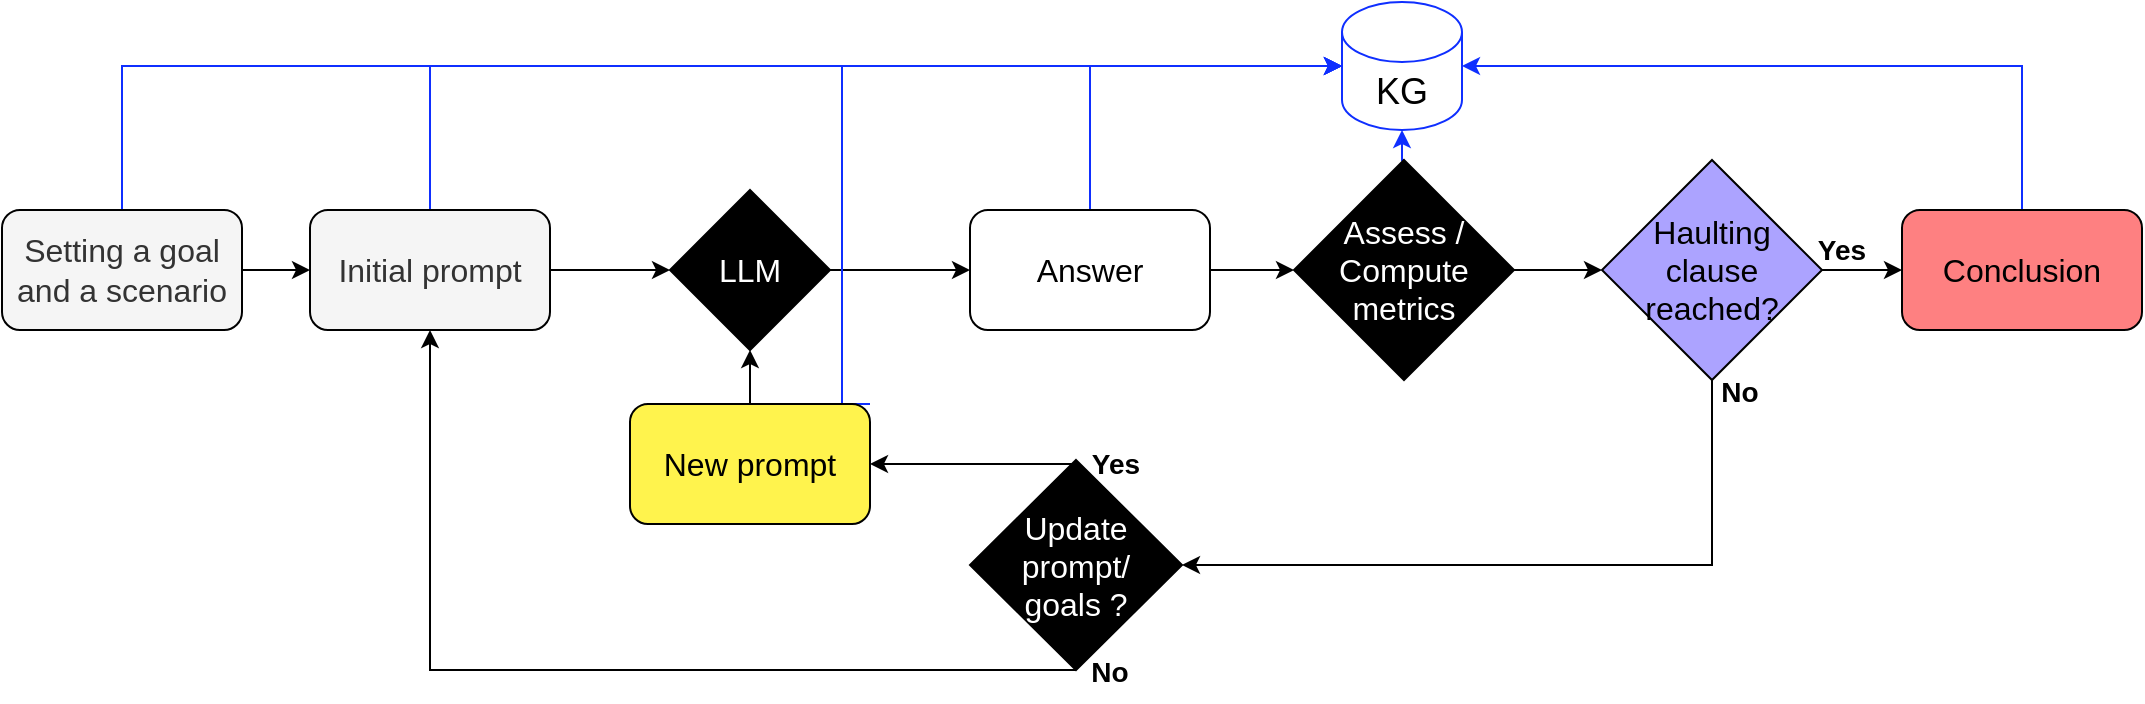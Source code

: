 <mxfile version="21.1.2" type="device">
  <diagram name="Page-1" id="63do4BFvybDnQlAOi2Kh">
    <mxGraphModel dx="1200" dy="775" grid="1" gridSize="10" guides="1" tooltips="1" connect="1" arrows="1" fold="1" page="1" pageScale="1" pageWidth="1169" pageHeight="827" math="0" shadow="0">
      <root>
        <mxCell id="0" />
        <mxCell id="1" parent="0" />
        <mxCell id="ftBcJTYbdqsISM8qQQzO-4" style="edgeStyle=orthogonalEdgeStyle;rounded=0;orthogonalLoop=1;jettySize=auto;html=1;exitX=1;exitY=0.5;exitDx=0;exitDy=0;entryX=0;entryY=0.5;entryDx=0;entryDy=0;" parent="1" source="ftBcJTYbdqsISM8qQQzO-1" target="ftBcJTYbdqsISM8qQQzO-3" edge="1">
          <mxGeometry relative="1" as="geometry" />
        </mxCell>
        <mxCell id="h9zxGiBtYyHg93PIxB3k-9" style="edgeStyle=orthogonalEdgeStyle;rounded=0;orthogonalLoop=1;jettySize=auto;html=1;exitX=0.5;exitY=0;exitDx=0;exitDy=0;entryX=0;entryY=0.5;entryDx=0;entryDy=0;entryPerimeter=0;strokeColor=#0F2FFF;" edge="1" parent="1" source="ftBcJTYbdqsISM8qQQzO-1" target="ftBcJTYbdqsISM8qQQzO-8">
          <mxGeometry relative="1" as="geometry" />
        </mxCell>
        <mxCell id="ftBcJTYbdqsISM8qQQzO-1" value="&lt;font style=&quot;font-size: 16px;&quot;&gt;Initial prompt&lt;/font&gt;" style="rounded=1;whiteSpace=wrap;html=1;fillColor=#f5f5f5;strokeColor=#000000;fontColor=#333333;" parent="1" vertex="1">
          <mxGeometry x="162" y="124" width="120" height="60" as="geometry" />
        </mxCell>
        <mxCell id="ftBcJTYbdqsISM8qQQzO-6" style="edgeStyle=orthogonalEdgeStyle;rounded=0;orthogonalLoop=1;jettySize=auto;html=1;entryX=0;entryY=0.5;entryDx=0;entryDy=0;" parent="1" source="ftBcJTYbdqsISM8qQQzO-3" target="ftBcJTYbdqsISM8qQQzO-5" edge="1">
          <mxGeometry relative="1" as="geometry" />
        </mxCell>
        <mxCell id="ftBcJTYbdqsISM8qQQzO-3" value="&lt;font style=&quot;font-size: 16px;&quot;&gt;LLM&lt;/font&gt;" style="rhombus;whiteSpace=wrap;html=1;fillColor=#000000;fontColor=#FFFFFF;" parent="1" vertex="1">
          <mxGeometry x="342" y="114" width="80" height="80" as="geometry" />
        </mxCell>
        <mxCell id="ftBcJTYbdqsISM8qQQzO-11" style="edgeStyle=orthogonalEdgeStyle;rounded=0;orthogonalLoop=1;jettySize=auto;html=1;entryX=0;entryY=0.5;entryDx=0;entryDy=0;" parent="1" source="ftBcJTYbdqsISM8qQQzO-5" target="ftBcJTYbdqsISM8qQQzO-10" edge="1">
          <mxGeometry relative="1" as="geometry" />
        </mxCell>
        <mxCell id="ftBcJTYbdqsISM8qQQzO-12" style="edgeStyle=orthogonalEdgeStyle;rounded=0;orthogonalLoop=1;jettySize=auto;html=1;exitX=0.5;exitY=0;exitDx=0;exitDy=0;entryX=0;entryY=0.5;entryDx=0;entryDy=0;entryPerimeter=0;strokeColor=#0F2FFF;" parent="1" source="ftBcJTYbdqsISM8qQQzO-5" target="ftBcJTYbdqsISM8qQQzO-8" edge="1">
          <mxGeometry relative="1" as="geometry" />
        </mxCell>
        <mxCell id="ftBcJTYbdqsISM8qQQzO-5" value="&lt;font style=&quot;font-size: 16px;&quot;&gt;Answer&lt;/font&gt;" style="rounded=1;whiteSpace=wrap;html=1;" parent="1" vertex="1">
          <mxGeometry x="492" y="124" width="120" height="60" as="geometry" />
        </mxCell>
        <mxCell id="ftBcJTYbdqsISM8qQQzO-8" value="&lt;span style=&quot;font-size: 18px;&quot;&gt;KG&lt;/span&gt;" style="shape=cylinder3;whiteSpace=wrap;html=1;boundedLbl=1;backgroundOutline=1;size=15;fillColor=#FFFFFF;strokeColor=#0F2FFF;" parent="1" vertex="1">
          <mxGeometry x="678" y="20" width="60" height="64" as="geometry" />
        </mxCell>
        <mxCell id="ftBcJTYbdqsISM8qQQzO-13" style="edgeStyle=orthogonalEdgeStyle;rounded=0;orthogonalLoop=1;jettySize=auto;html=1;exitX=0.5;exitY=0;exitDx=0;exitDy=0;entryX=0.5;entryY=1;entryDx=0;entryDy=0;entryPerimeter=0;strokeColor=#0F2FFF;" parent="1" source="ftBcJTYbdqsISM8qQQzO-10" target="ftBcJTYbdqsISM8qQQzO-8" edge="1">
          <mxGeometry relative="1" as="geometry" />
        </mxCell>
        <mxCell id="ftBcJTYbdqsISM8qQQzO-17" style="edgeStyle=orthogonalEdgeStyle;rounded=0;orthogonalLoop=1;jettySize=auto;html=1;exitX=1;exitY=0.5;exitDx=0;exitDy=0;entryX=0;entryY=0.5;entryDx=0;entryDy=0;" parent="1" source="ftBcJTYbdqsISM8qQQzO-10" target="ftBcJTYbdqsISM8qQQzO-16" edge="1">
          <mxGeometry relative="1" as="geometry" />
        </mxCell>
        <mxCell id="ftBcJTYbdqsISM8qQQzO-10" value="&lt;font style=&quot;font-size: 16px;&quot;&gt;Assess /&lt;br&gt;Compute metrics&lt;/font&gt;" style="rhombus;whiteSpace=wrap;html=1;fillColor=#000000;fontColor=#FFFFFF;" parent="1" vertex="1">
          <mxGeometry x="654" y="99" width="110" height="110" as="geometry" />
        </mxCell>
        <mxCell id="ftBcJTYbdqsISM8qQQzO-26" style="edgeStyle=orthogonalEdgeStyle;rounded=0;orthogonalLoop=1;jettySize=auto;html=1;exitX=0.5;exitY=1;exitDx=0;exitDy=0;entryX=1;entryY=0.5;entryDx=0;entryDy=0;" parent="1" source="ftBcJTYbdqsISM8qQQzO-16" target="ftBcJTYbdqsISM8qQQzO-21" edge="1">
          <mxGeometry relative="1" as="geometry" />
        </mxCell>
        <mxCell id="ftBcJTYbdqsISM8qQQzO-31" style="edgeStyle=orthogonalEdgeStyle;rounded=0;orthogonalLoop=1;jettySize=auto;html=1;exitX=1;exitY=0.5;exitDx=0;exitDy=0;entryX=0;entryY=0.5;entryDx=0;entryDy=0;" parent="1" source="ftBcJTYbdqsISM8qQQzO-16" target="ftBcJTYbdqsISM8qQQzO-30" edge="1">
          <mxGeometry relative="1" as="geometry" />
        </mxCell>
        <mxCell id="ftBcJTYbdqsISM8qQQzO-16" value="Haulting clause reached?" style="rhombus;whiteSpace=wrap;html=1;fontSize=16;fillColor=#ACA3FF;strokeColor=#000000;" parent="1" vertex="1">
          <mxGeometry x="808" y="99" width="110" height="110" as="geometry" />
        </mxCell>
        <mxCell id="ftBcJTYbdqsISM8qQQzO-18" value="Yes" style="text;html=1;strokeColor=none;fillColor=none;align=center;verticalAlign=middle;whiteSpace=wrap;rounded=0;fontStyle=1;fontSize=14;" parent="1" vertex="1">
          <mxGeometry x="908" y="129" width="40" height="30" as="geometry" />
        </mxCell>
        <mxCell id="ftBcJTYbdqsISM8qQQzO-20" value="No" style="text;html=1;strokeColor=none;fillColor=none;align=center;verticalAlign=middle;whiteSpace=wrap;rounded=0;fontSize=14;fontStyle=1" parent="1" vertex="1">
          <mxGeometry x="857" y="200" width="40" height="30" as="geometry" />
        </mxCell>
        <mxCell id="h9zxGiBtYyHg93PIxB3k-5" style="edgeStyle=orthogonalEdgeStyle;rounded=0;orthogonalLoop=1;jettySize=auto;html=1;exitX=0.5;exitY=0;exitDx=0;exitDy=0;entryX=1;entryY=0.5;entryDx=0;entryDy=0;" edge="1" parent="1" source="ftBcJTYbdqsISM8qQQzO-21" target="ftBcJTYbdqsISM8qQQzO-22">
          <mxGeometry relative="1" as="geometry">
            <Array as="points">
              <mxPoint x="512" y="251" />
              <mxPoint x="512" y="251" />
            </Array>
          </mxGeometry>
        </mxCell>
        <mxCell id="h9zxGiBtYyHg93PIxB3k-7" style="edgeStyle=orthogonalEdgeStyle;rounded=0;orthogonalLoop=1;jettySize=auto;html=1;exitX=0.5;exitY=1;exitDx=0;exitDy=0;entryX=0.5;entryY=1;entryDx=0;entryDy=0;" edge="1" parent="1" source="ftBcJTYbdqsISM8qQQzO-21" target="ftBcJTYbdqsISM8qQQzO-1">
          <mxGeometry relative="1" as="geometry">
            <mxPoint x="552" y="360" as="sourcePoint" />
            <mxPoint x="172" y="183" as="targetPoint" />
            <Array as="points">
              <mxPoint x="222" y="354" />
            </Array>
          </mxGeometry>
        </mxCell>
        <mxCell id="ftBcJTYbdqsISM8qQQzO-21" value="Update &lt;br style=&quot;font-size: 16px;&quot;&gt;prompt/&lt;br style=&quot;font-size: 16px;&quot;&gt;goals ?" style="rhombus;whiteSpace=wrap;html=1;fontSize=16;fillColor=#000000;fontColor=#FFFFFF;" parent="1" vertex="1">
          <mxGeometry x="492" y="249" width="106" height="105" as="geometry" />
        </mxCell>
        <mxCell id="h9zxGiBtYyHg93PIxB3k-8" style="edgeStyle=orthogonalEdgeStyle;rounded=0;orthogonalLoop=1;jettySize=auto;html=1;exitX=0.5;exitY=0;exitDx=0;exitDy=0;entryX=0.5;entryY=1;entryDx=0;entryDy=0;" edge="1" parent="1" source="ftBcJTYbdqsISM8qQQzO-22" target="ftBcJTYbdqsISM8qQQzO-3">
          <mxGeometry relative="1" as="geometry" />
        </mxCell>
        <mxCell id="h9zxGiBtYyHg93PIxB3k-10" style="edgeStyle=orthogonalEdgeStyle;rounded=0;orthogonalLoop=1;jettySize=auto;html=1;exitX=1;exitY=0;exitDx=0;exitDy=0;entryX=0;entryY=0.5;entryDx=0;entryDy=0;entryPerimeter=0;strokeColor=#0F2FFF;" edge="1" parent="1" source="ftBcJTYbdqsISM8qQQzO-22" target="ftBcJTYbdqsISM8qQQzO-8">
          <mxGeometry relative="1" as="geometry">
            <Array as="points">
              <mxPoint x="428" y="221" />
              <mxPoint x="428" y="52" />
            </Array>
          </mxGeometry>
        </mxCell>
        <mxCell id="ftBcJTYbdqsISM8qQQzO-22" value="&lt;font style=&quot;font-size: 16px;&quot;&gt;New prompt&lt;/font&gt;" style="rounded=1;whiteSpace=wrap;html=1;fillColor=#FFF34D;strokeColor=#000000;" parent="1" vertex="1">
          <mxGeometry x="322" y="221" width="120" height="60" as="geometry" />
        </mxCell>
        <mxCell id="ftBcJTYbdqsISM8qQQzO-28" value="Yes" style="text;html=1;strokeColor=none;fillColor=none;align=center;verticalAlign=middle;whiteSpace=wrap;rounded=0;fontSize=14;fontStyle=1" parent="1" vertex="1">
          <mxGeometry x="545" y="236" width="40" height="30" as="geometry" />
        </mxCell>
        <mxCell id="ftBcJTYbdqsISM8qQQzO-29" value="No" style="text;html=1;strokeColor=none;fillColor=none;align=center;verticalAlign=middle;whiteSpace=wrap;rounded=0;fontStyle=1;fontSize=14;" parent="1" vertex="1">
          <mxGeometry x="542" y="340" width="40" height="30" as="geometry" />
        </mxCell>
        <mxCell id="h9zxGiBtYyHg93PIxB3k-12" style="edgeStyle=orthogonalEdgeStyle;rounded=0;orthogonalLoop=1;jettySize=auto;html=1;exitX=0.5;exitY=0;exitDx=0;exitDy=0;entryX=1;entryY=0.5;entryDx=0;entryDy=0;entryPerimeter=0;strokeColor=#0F2FFF;" edge="1" parent="1" source="ftBcJTYbdqsISM8qQQzO-30" target="ftBcJTYbdqsISM8qQQzO-8">
          <mxGeometry relative="1" as="geometry" />
        </mxCell>
        <mxCell id="ftBcJTYbdqsISM8qQQzO-30" value="Conclusion" style="rounded=1;whiteSpace=wrap;html=1;fillColor=#FE8081;strokeColor=#000000;fontSize=16;" parent="1" vertex="1">
          <mxGeometry x="958" y="124" width="120" height="60" as="geometry" />
        </mxCell>
        <mxCell id="h9zxGiBtYyHg93PIxB3k-14" style="edgeStyle=orthogonalEdgeStyle;rounded=0;orthogonalLoop=1;jettySize=auto;html=1;exitX=1;exitY=0.5;exitDx=0;exitDy=0;entryX=0;entryY=0.5;entryDx=0;entryDy=0;" edge="1" parent="1" source="h9zxGiBtYyHg93PIxB3k-13" target="ftBcJTYbdqsISM8qQQzO-1">
          <mxGeometry relative="1" as="geometry" />
        </mxCell>
        <mxCell id="h9zxGiBtYyHg93PIxB3k-15" style="edgeStyle=orthogonalEdgeStyle;rounded=0;orthogonalLoop=1;jettySize=auto;html=1;exitX=0.5;exitY=0;exitDx=0;exitDy=0;entryX=0;entryY=0.5;entryDx=0;entryDy=0;entryPerimeter=0;strokeColor=#0F2FFF;" edge="1" parent="1" source="h9zxGiBtYyHg93PIxB3k-13" target="ftBcJTYbdqsISM8qQQzO-8">
          <mxGeometry relative="1" as="geometry">
            <mxPoint x="118" y="54" as="targetPoint" />
          </mxGeometry>
        </mxCell>
        <mxCell id="h9zxGiBtYyHg93PIxB3k-13" value="&lt;font style=&quot;font-size: 16px;&quot;&gt;Setting a goal and a scenario&lt;/font&gt;" style="rounded=1;whiteSpace=wrap;html=1;fillColor=#f5f5f5;strokeColor=#000000;fontColor=#333333;" vertex="1" parent="1">
          <mxGeometry x="8" y="124" width="120" height="60" as="geometry" />
        </mxCell>
      </root>
    </mxGraphModel>
  </diagram>
</mxfile>
